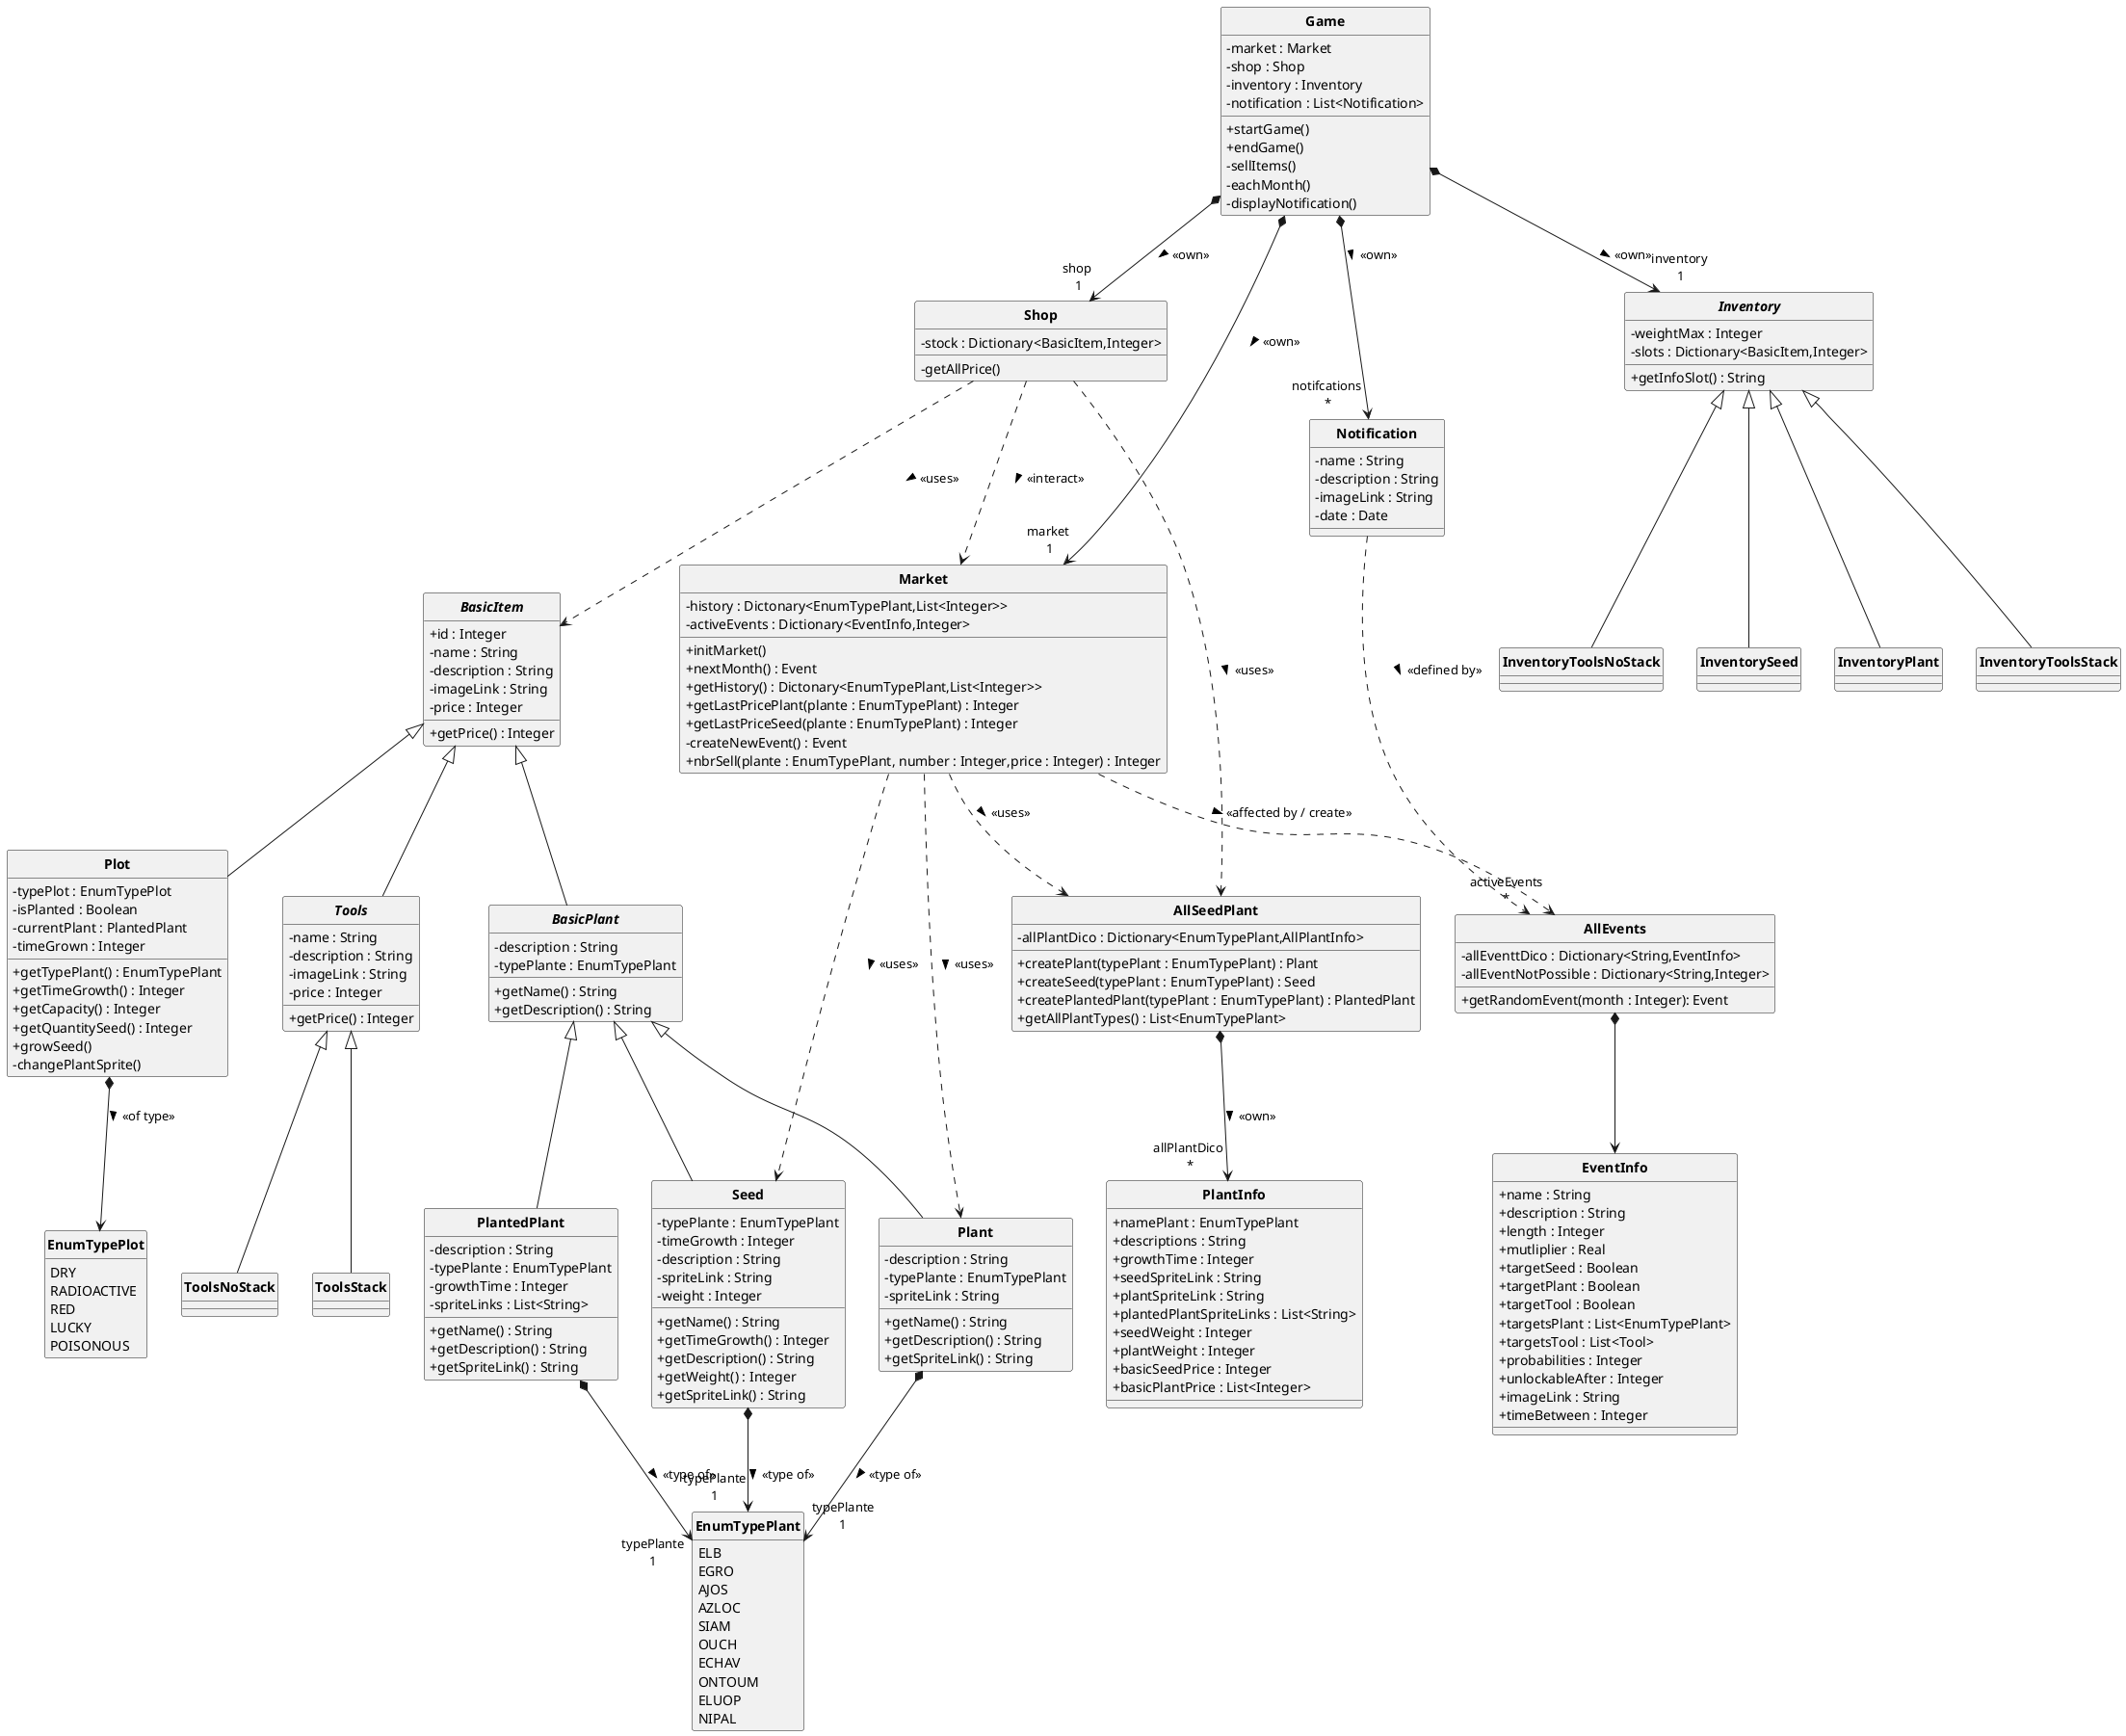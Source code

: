 @startuml
skinparam style strictuml
skinparam classAttributeIconSize 0
skinparam classFontStyle Bold
hide enum methods

class Game{
    - market : Market
    - shop : Shop
    - inventory : Inventory
    - notification : List<Notification>
    + startGame()
    + endGame()
    - sellItems()
    - eachMonth()
    - displayNotification()

}

class Shop{
    - stock : Dictionary<BasicItem,Integer>
    - getAllPrice()
}

class Plot extends BasicItem{
    - typePlot : EnumTypePlot
    - isPlanted : Boolean
    - currentPlant : PlantedPlant
    - timeGrown : Integer
    + getTypePlant() : EnumTypePlant
    + getTimeGrowth() : Integer
    + getCapacity() : Integer
    + getQuantitySeed() : Integer
    + growSeed()
    - changePlantSprite()
}

enum EnumTypePlot{
    DRY
    RADIOACTIVE
    RED
    LUCKY
    POISONOUS
}

abstract Inventory{
    - weightMax : Integer
    - slots : Dictionary<BasicItem,Integer>
    + getInfoSlot() : String
}

class InventorySeed extends Inventory{

}

class InventoryPlant extends Inventory{

}

class InventoryToolsStack extends Inventory{

}

class InventoryToolsNoStack extends Inventory{

}

abstract BasicItem{
    + id : Integer
    - name : String
    - description : String
    - imageLink : String
    - price : Integer
    + getPrice() : Integer
}


abstract BasicPlant extends BasicItem{
     - description : String
     - typePlante : EnumTypePlant
     + getName() : String
     + getDescription() : String
}

class Seed extends BasicPlant{
    - typePlante : EnumTypePlant
    - timeGrowth : Integer
    - description : String
    - spriteLink : String
    - weight : Integer
    + getName() : String
    + getTimeGrowth() : Integer
    + getDescription() : String
    + getWeight() : Integer
    + getSpriteLink() : String
}

class Plant extends BasicPlant{
    - description : String
    - typePlante : EnumTypePlant
    - spriteLink : String
    + getName() : String
    + getDescription() : String
    + getSpriteLink() : String
}

class PlantedPlant extends BasicPlant{
    - description : String
    - typePlante : EnumTypePlant
    - growthTime : Integer
    - spriteLinks : List<String>
    + getName() : String
    + getDescription() : String
    + getSpriteLink() : String
}

enum EnumTypePlant{
    ELB
    EGRO
    AJOS
    AZLOC
    SIAM
    OUCH
    ECHAV
    ONTOUM
    ELUOP
    NIPAL
}

class AllSeedPlant{
    - allPlantDico : Dictionary<EnumTypePlant,AllPlantInfo>
    + createPlant(typePlant : EnumTypePlant) : Plant
    + createSeed(typePlant : EnumTypePlant) : Seed
    + createPlantedPlant(typePlant : EnumTypePlant) : PlantedPlant
    + getAllPlantTypes() : List<EnumTypePlant>
}

class PlantInfo{
     + namePlant : EnumTypePlant
     + descriptions : String
     + growthTime : Integer
     + seedSpriteLink : String
     + plantSpriteLink : String
     + plantedPlantSpriteLinks : List<String>
     + seedWeight : Integer
     + plantWeight : Integer
     + basicSeedPrice : Integer
     'the list is 12 long
     + basicPlantPrice : List<Integer>
}


abstract Tools extends BasicItem{
    - name : String
    - description : String
    - imageLink : String
    - price : Integer
    + getPrice() : Integer
}

class ToolsStack extends Tools{

}

class ToolsNoStack extends Tools{

}

class Notification{
    - name : String
    - description : String
    - imageLink : String
    - date : Date
}

class Market{
    - history : Dictonary<EnumTypePlant,List<Integer>>
    - activeEvents : Dictionary<EventInfo,Integer>

    'Est executé au lancement de l'appli, recup l'historique des prix et des events
    + initMarket()
    + nextMonth() : Event
    + getHistory() : Dictonary<EnumTypePlant,List<Integer>>
    + getLastPricePlant(plante : EnumTypePlant) : Integer
    + getLastPriceSeed(plante : EnumTypePlant) : Integer
    - createNewEvent() : Event
    + nbrSell(plante : EnumTypePlant, number : Integer,price : Integer) : Integer
}


class AllEvents {
    - allEventtDico : Dictionary<String,EventInfo>
    - allEventNotPossible : Dictionary<String,Integer>
    + getRandomEvent(month : Integer): Event
}


class EventInfo{
    + name : String
    + description : String
    + length : Integer
    + mutliplier : Real
    + targetSeed : Boolean
    + targetPlant : Boolean
    + targetTool : Boolean
    + targetsPlant : List<EnumTypePlant>
    + targetsTool : List<Tool>
    + probabilities : Integer
    'Permet de dire qu'un event est dispo que a partir du mois 0, du 1, du 2....
    + unlockableAfter : Integer
    + imageLink : String
    + timeBetween : Integer
}



Game *-d-> "market \n1" Market : <<own>> >
Game *-d-> "notifcations \n*" Notification : <<own>> >
Game *-d-> "inventory \n1" Inventory : <<own>> >
Game *-d-> "shop \n1" Shop : <<own>> >



Shop ..> BasicItem : <<uses>> >
Shop ..> AllSeedPlant : <<uses>> >
Shop ..> Market : <<interact>> >


Notification..> AllEvents : <<defined by>> >


Market ..> Plant : <<uses>> >
Market ..> Seed : <<uses>> >
Market ..>  "activeEvents\n*"AllEvents : <<affected by / create>> >
Market ..> AllSeedPlant : <<uses>> >


Seed *--> "typePlante\n1" EnumTypePlant : <<type of>> >

Plant *--> "typePlante\n1" EnumTypePlant : <<type of>> >

Plot *--> EnumTypePlot : <<of type>> >

AllEvents *--> EventInfo

AllSeedPlant *--> "allPlantDico \n*" PlantInfo : <<own>> >

PlantedPlant *--> "typePlante\n1" EnumTypePlant : <<type of>> >

@enduml